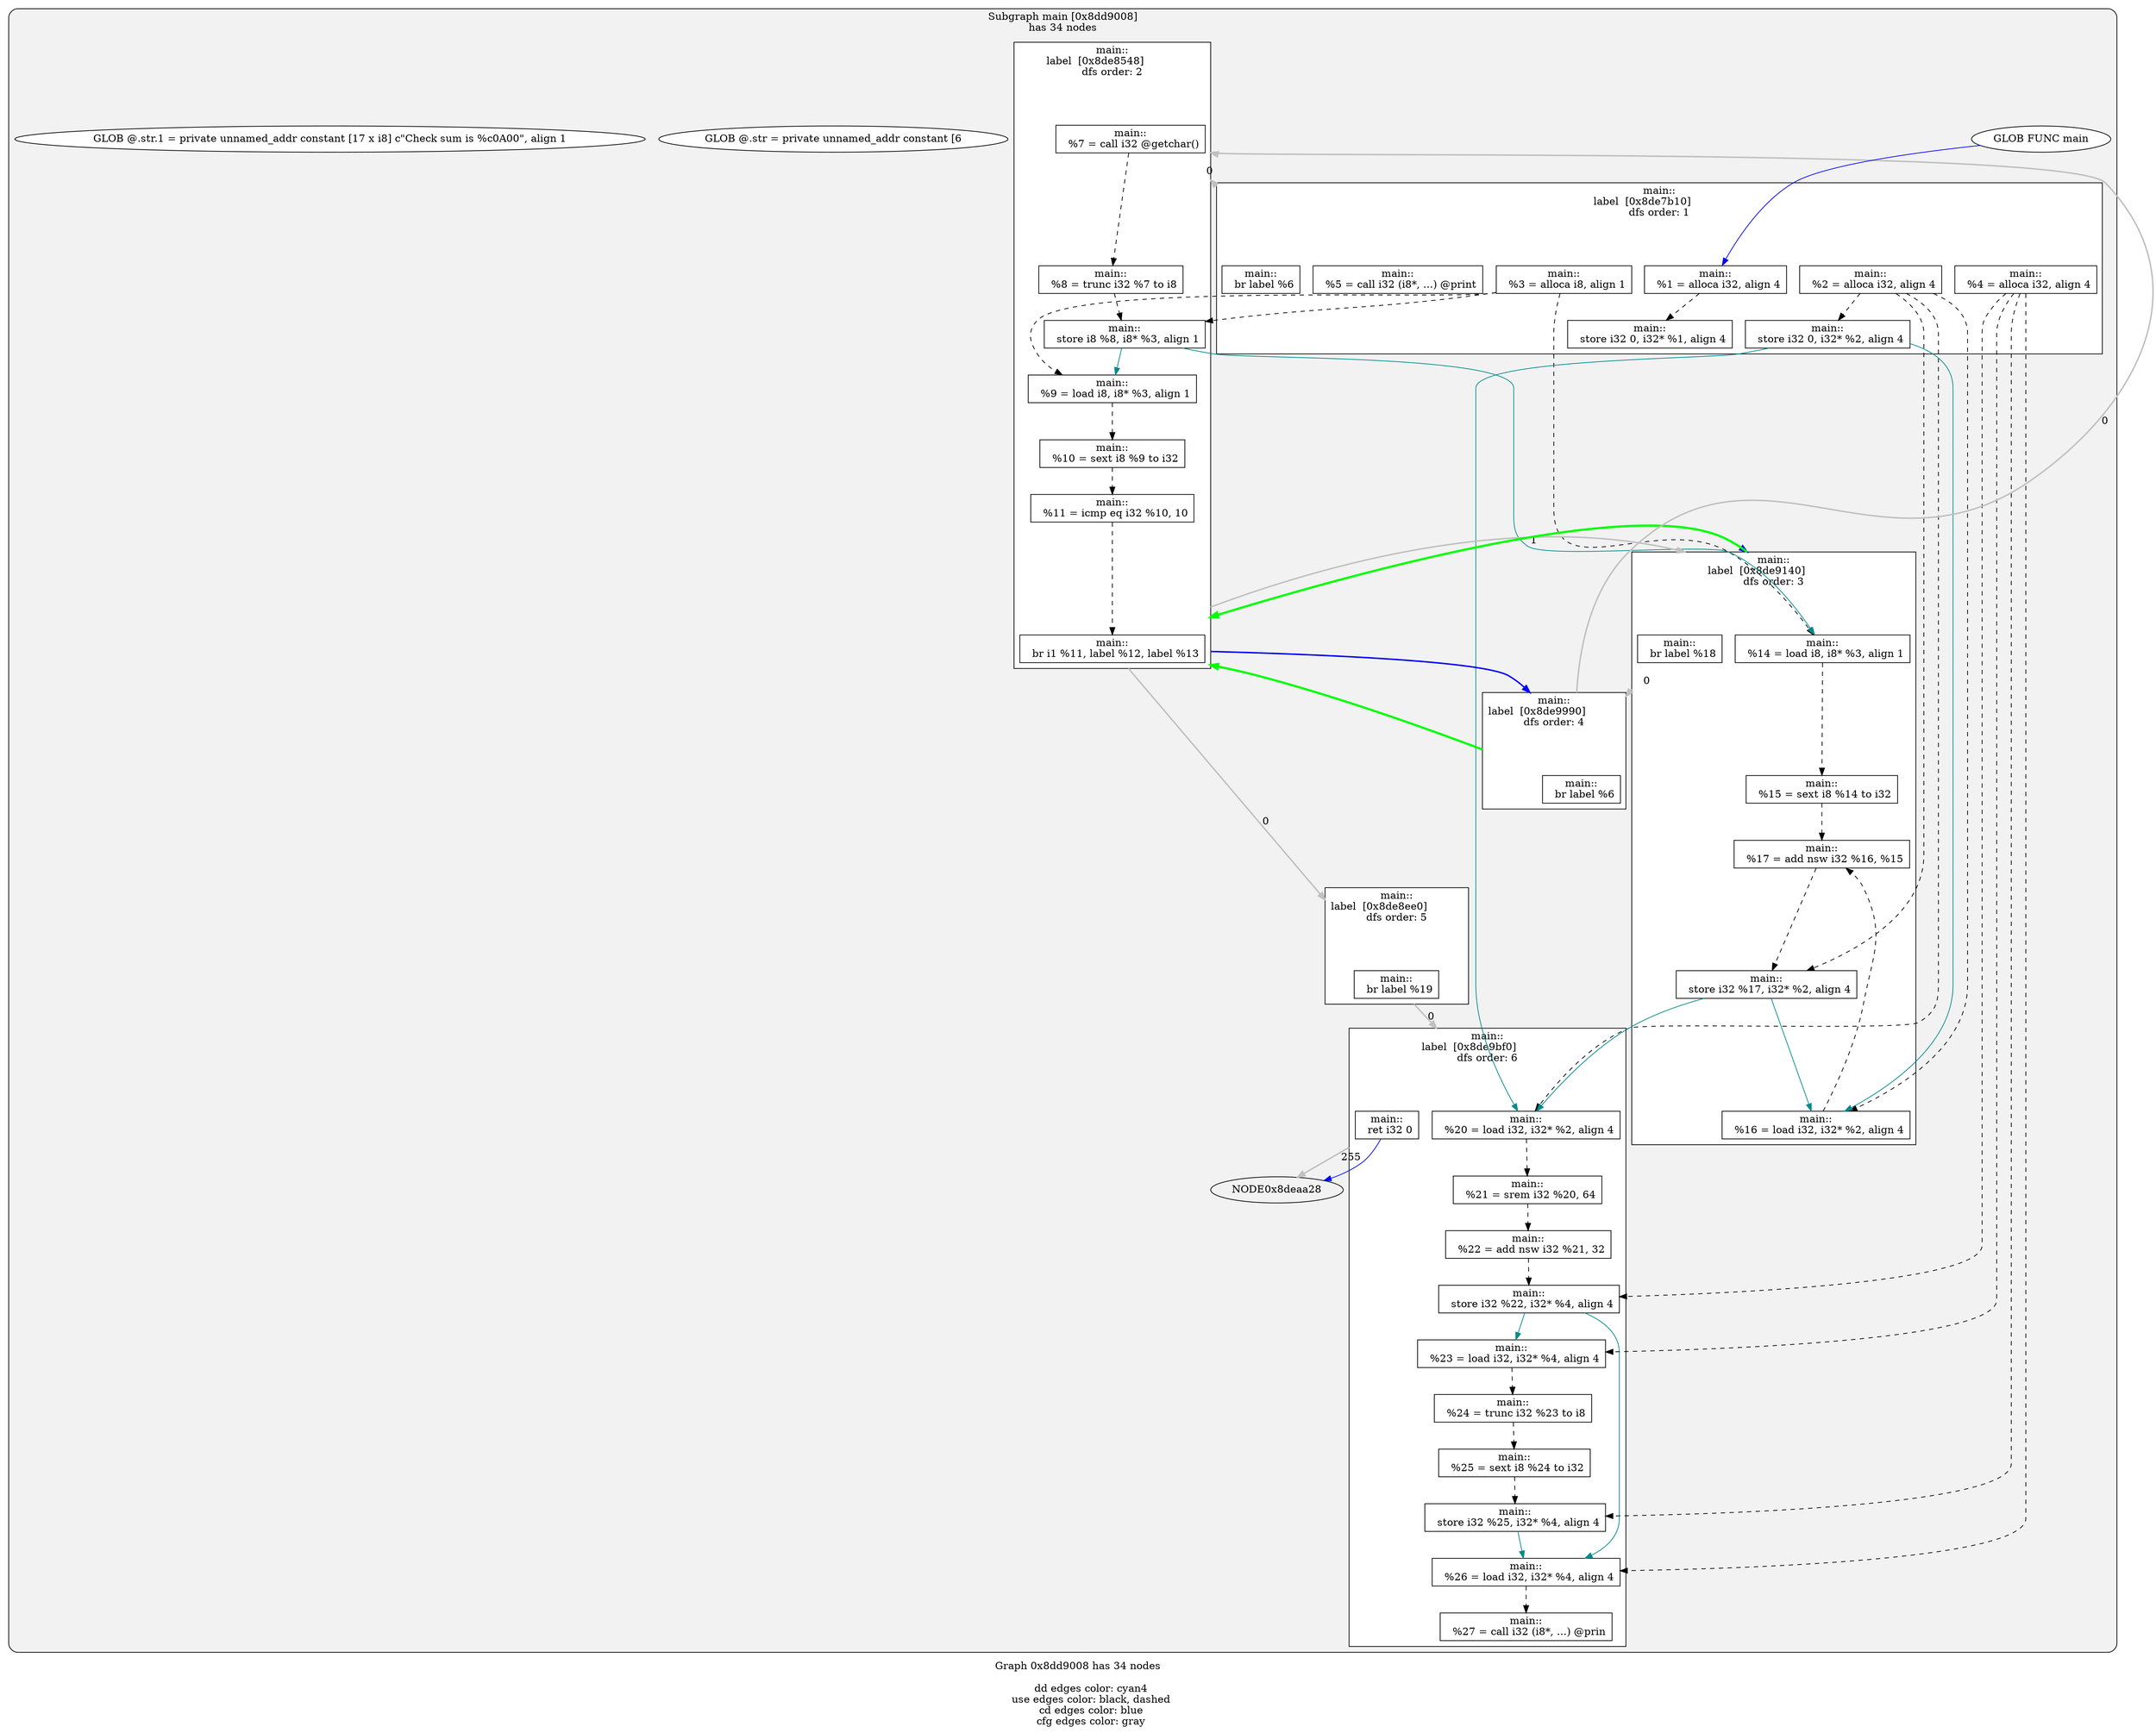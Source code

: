 digraph "DependenceGraph" {
	compound=true label="Graph 0x8dd9008 has 34 nodes\n
	dd edges color: cyan4
	use edges color: black, dashed
	cd edges color: blue
	cfg edges color: gray"

	/* subgraph 0x8dd9008 nodes */
	subgraph cluster_0x8dd9008 {
		style="filled, rounded" fillcolor=gray95
		label="Subgraph main [0x8dd9008]\nhas 34 nodes
"
		/* Basic Block main::
label  [0x8de9bf0] */
		subgraph cluster_bb_0x8de9bf0 {
			style=filled fillcolor=white
			label="main::
label  [0x8de9bf0]		\ndfs order: 6"
			NODE0x8de9d00 [shape=rect label="0x8de04b4"]
			NODE0x8de9e30 [shape=rect label="0x8de04f8"]
			NODE0x8de9f60 [shape=rect label="0x8de0538"]
			NODE0x8dea090 [shape=rect label="0x8de0578"]
			NODE0x8dea1c0 [shape=rect label="0x8de05ac"]
			NODE0x8dea2f0 [shape=rect label="0x8de0154"]
			NODE0x8dea420 [shape=rect label="0x8de0184"]
			NODE0x8dea550 [shape=rect label="0x8ddff90"]
			NODE0x8dea680 [shape=rect label="0x8ddffc4"]
			NODE0x8dea7b0 [shape=rect label="0x8de05fc"]
			NODE0x8dea8f8 [shape=rect label="0x8de0634"]
		} /* cluster_bb_0x8de9bf0 */

		/* Basic Block main::
label  [0x8de7b10] */
		subgraph cluster_bb_0x8de7b10 {
			style=filled fillcolor=white
			label="main::
label  [0x8de7b10]		\ndfs order: 1"
			NODE0x8de7c20 [shape=rect label="0x8ddf7f4"]
			NODE0x8de7d20 [shape=rect label="0x8ddf82c"]
			NODE0x8de7e20 [shape=rect label="0x8de000c"]
			NODE0x8de7f20 [shape=rect label="0x8ddbbec"]
			NODE0x8de8050 [shape=rect label="0x8ddf870"]
			NODE0x8de8180 [shape=rect label="0x8ddf8b0"]
			NODE0x8de82b0 [shape=rect label="0x8ddf8f0"]
			NODE0x8de83f8 [shape=rect label="0x8ddb174"]
		} /* cluster_bb_0x8de7b10 */

		/* Basic Block main::
label  [0x8de8548] */
		subgraph cluster_bb_0x8de8548 {
			style=filled fillcolor=white
			label="main::
label  [0x8de8548]		\ndfs order: 2"
			NODE0x8de8658 [shape=rect label="0x8ddf92c"]
			NODE0x8de87a0 [shape=rect label="0x8ddf964"]
			NODE0x8de88d0 [shape=rect label="0x8de01e0"]
			NODE0x8de8a00 [shape=rect label="0x8de0214"]
			NODE0x8de8b30 [shape=rect label="0x8de024c"]
			NODE0x8de8c60 [shape=rect label="0x8de0288"]
			NODE0x8de8d90 [shape=rect label="0x8de02d4"]
		} /* cluster_bb_0x8de8548 */

		/* Basic Block main::
label  [0x8de8ee0] */
		subgraph cluster_bb_0x8de8ee0 {
			style=filled fillcolor=white
			label="main::
label  [0x8de8ee0]		\ndfs order: 5"
			NODE0x8de8ff0 [shape=rect label="0x8de0304"]
		} /* cluster_bb_0x8de8ee0 */

		/* Basic Block main::
label  [0x8de9140] */
		subgraph cluster_bb_0x8de9140 {
			style=filled fillcolor=white
			label="main::
label  [0x8de9140]		\ndfs order: 3"
			NODE0x8de9250 [shape=rect label="0x8de0334"]
			NODE0x8de9380 [shape=rect label="0x8de036c"]
			NODE0x8de94b0 [shape=rect label="0x8de039c"]
			NODE0x8de95e0 [shape=rect label="0x8de03e0"]
			NODE0x8de9710 [shape=rect label="0x8de0420"]
			NODE0x8de9840 [shape=rect label="0x8de0454"]
		} /* cluster_bb_0x8de9140 */

		/* Basic Block main::
label  [0x8de9990] */
		subgraph cluster_bb_0x8de9990 {
			style=filled fillcolor=white
			label="main::
label  [0x8de9990]		\ndfs order: 4"
			NODE0x8de9aa0 [shape=rect label="0x8de0484"]
		} /* cluster_bb_0x8de9990 */

	NODE0x8dea8f8 -> NODE0x8deaa28 [penwidth=2 label="255"  ltail=cluster_bb_0x8de9bf0  lhead=cluster_bb_0x8deab28  color="gray"]
	NODE0x8de83f8 -> NODE0x8de8658 [penwidth=2 label="0"  ltail=cluster_bb_0x8de7b10  lhead=cluster_bb_0x8de8548  color="gray"]
	NODE0x8de8d90 -> NODE0x8de8ff0 [penwidth=2 label="0"  ltail=cluster_bb_0x8de8548  lhead=cluster_bb_0x8de8ee0  color="gray"]
	NODE0x8de8d90 -> NODE0x8de9250 [penwidth=2 label="1"  ltail=cluster_bb_0x8de8548  lhead=cluster_bb_0x8de9140  color="gray"]
	NODE0x8de8d90 -> NODE0x8de9250 [penwidth=2 color=blue  ltail=cluster_bb_0x8de8548  lhead=cluster_bb_0x8de9140]
	NODE0x8de8d90 -> NODE0x8de9aa0 [penwidth=2 color=blue  ltail=cluster_bb_0x8de8548  lhead=cluster_bb_0x8de9990]
	NODE0x8de8ff0 -> NODE0x8de9d00 [penwidth=2 label="0"  ltail=cluster_bb_0x8de8ee0  lhead=cluster_bb_0x8de9bf0  color="gray"]
	NODE0x8de9840 -> NODE0x8de9aa0 [penwidth=2 label="0"  ltail=cluster_bb_0x8de9140  lhead=cluster_bb_0x8de9990  color="gray"]
	/* post-dominance frontiers */
NODE0x8de9250 -> NODE0x8de8d90 [penwidth=3 color=green  ltail=cluster_bb_0x8de9140  lhead=cluster_bb_0x8de8548 constraint=false]
	NODE0x8de9aa0 -> NODE0x8de8658 [penwidth=2 label="0"  ltail=cluster_bb_0x8de9990  lhead=cluster_bb_0x8de8548  color="gray"]
	/* post-dominance frontiers */
NODE0x8de9aa0 -> NODE0x8de8d90 [penwidth=3 color=green  ltail=cluster_bb_0x8de9990  lhead=cluster_bb_0x8de8548 constraint=false]
		NODE0x8de83f8 [label="main::
  br label %6" style=filled fillcolor=white]
		/* -- node 0x8ddb174
		 * ------------------------------------------- */
		/* DD edges */
		/* USE edges */
		/* CD edges */
		/* ID edges */
		NODE0x8de7f20 [label="main::
  %4 = alloca i32, align 4" style=filled fillcolor=white]
		/* -- node 0x8ddbbec
		 * ------------------------------------------- */
		/* DD edges */
		/* USE edges */
		NODE0x8de7f20 -> NODE0x8dea090 [color="black" rank=max style="dashed"]
		NODE0x8de7f20 -> NODE0x8dea1c0 [color="black" rank=max style="dashed"]
		NODE0x8de7f20 -> NODE0x8dea550 [color="black" rank=max style="dashed"]
		NODE0x8de7f20 -> NODE0x8dea680 [color="black" rank=max style="dashed"]
		/* CD edges */
		/* ID edges */
		NODE0x8de7c20 [label="main::
  %1 = alloca i32, align 4" style=filled fillcolor=white]
		/* -- node 0x8ddf7f4
		 * ------------------------------------------- */
		/* DD edges */
		/* USE edges */
		NODE0x8de7c20 -> NODE0x8de8050 [color="black" rank=max style="dashed"]
		/* CD edges */
		/* ID edges */
		NODE0x8de7d20 [label="main::
  %2 = alloca i32, align 4" style=filled fillcolor=white]
		/* -- node 0x8ddf82c
		 * ------------------------------------------- */
		/* DD edges */
		/* USE edges */
		NODE0x8de7d20 -> NODE0x8de8180 [color="black" rank=max style="dashed"]
		NODE0x8de7d20 -> NODE0x8de94b0 [color="black" rank=max style="dashed"]
		NODE0x8de7d20 -> NODE0x8de9710 [color="black" rank=max style="dashed"]
		NODE0x8de7d20 -> NODE0x8de9d00 [color="black" rank=max style="dashed"]
		/* CD edges */
		/* ID edges */
		NODE0x8de8050 [label="main::
  store i32 0, i32* %1, align 4" style=filled fillcolor=white]
		/* -- node 0x8ddf870
		 * ------------------------------------------- */
		/* DD edges */
		/* USE edges */
		/* CD edges */
		/* ID edges */
		NODE0x8de8180 [label="main::
  store i32 0, i32* %2, align 4" style=filled fillcolor=white]
		/* -- node 0x8ddf8b0
		 * ------------------------------------------- */
		/* DD edges */
		NODE0x8de8180 -> NODE0x8de94b0 [color="cyan4" rank=max]
		NODE0x8de8180 -> NODE0x8de9d00 [color="cyan4" rank=max]
		/* USE edges */
		/* CD edges */
		/* ID edges */
		NODE0x8de82b0 [label="main::
  %5 = call i32 (i8*, ...) @print" style=filled fillcolor=white]
		/* -- node 0x8ddf8f0
		 * ------------------------------------------- */
		/* DD edges */
		/* USE edges */
		/* CD edges */
		/* ID edges */
		NODE0x8de8658 [label="main::
  %7 = call i32 @getchar()" style=filled fillcolor=white]
		/* -- node 0x8ddf92c
		 * ------------------------------------------- */
		/* DD edges */
		/* USE edges */
		NODE0x8de8658 -> NODE0x8de87a0 [color="black" rank=max style="dashed"]
		/* CD edges */
		/* ID edges */
		NODE0x8de87a0 [label="main::
  %8 = trunc i32 %7 to i8" style=filled fillcolor=white]
		/* -- node 0x8ddf964
		 * ------------------------------------------- */
		/* DD edges */
		/* USE edges */
		NODE0x8de87a0 -> NODE0x8de88d0 [color="black" rank=max style="dashed"]
		/* CD edges */
		/* ID edges */
		NODE0x8dea550 [label="main::
  store i32 %25, i32* %4, align 4" style=filled fillcolor=white]
		/* -- node 0x8ddff90
		 * ------------------------------------------- */
		/* DD edges */
		NODE0x8dea550 -> NODE0x8dea680 [color="cyan4" rank=max]
		/* USE edges */
		/* CD edges */
		/* ID edges */
		NODE0x8dea680 [label="main::
  %26 = load i32, i32* %4, align 4" style=filled fillcolor=white]
		/* -- node 0x8ddffc4
		 * ------------------------------------------- */
		/* DD edges */
		/* USE edges */
		NODE0x8dea680 -> NODE0x8dea7b0 [color="black" rank=max style="dashed"]
		/* CD edges */
		/* ID edges */
		NODE0x8de7e20 [label="main::
  %3 = alloca i8, align 1" style=filled fillcolor=white]
		/* -- node 0x8de000c
		 * ------------------------------------------- */
		/* DD edges */
		/* USE edges */
		NODE0x8de7e20 -> NODE0x8de88d0 [color="black" rank=max style="dashed"]
		NODE0x8de7e20 -> NODE0x8de8a00 [color="black" rank=max style="dashed"]
		NODE0x8de7e20 -> NODE0x8de9250 [color="black" rank=max style="dashed"]
		/* CD edges */
		/* ID edges */
		NODE0x8dea2f0 [label="main::
  %24 = trunc i32 %23 to i8" style=filled fillcolor=white]
		/* -- node 0x8de0154
		 * ------------------------------------------- */
		/* DD edges */
		/* USE edges */
		NODE0x8dea2f0 -> NODE0x8dea420 [color="black" rank=max style="dashed"]
		/* CD edges */
		/* ID edges */
		NODE0x8dea420 [label="main::
  %25 = sext i8 %24 to i32" style=filled fillcolor=white]
		/* -- node 0x8de0184
		 * ------------------------------------------- */
		/* DD edges */
		/* USE edges */
		NODE0x8dea420 -> NODE0x8dea550 [color="black" rank=max style="dashed"]
		/* CD edges */
		/* ID edges */
		NODE0x8de88d0 [label="main::
  store i8 %8, i8* %3, align 1" style=filled fillcolor=white]
		/* -- node 0x8de01e0
		 * ------------------------------------------- */
		/* DD edges */
		NODE0x8de88d0 -> NODE0x8de8a00 [color="cyan4" rank=max]
		NODE0x8de88d0 -> NODE0x8de9250 [color="cyan4" rank=max]
		/* USE edges */
		/* CD edges */
		/* ID edges */
		NODE0x8de8a00 [label="main::
  %9 = load i8, i8* %3, align 1" style=filled fillcolor=white]
		/* -- node 0x8de0214
		 * ------------------------------------------- */
		/* DD edges */
		/* USE edges */
		NODE0x8de8a00 -> NODE0x8de8b30 [color="black" rank=max style="dashed"]
		/* CD edges */
		/* ID edges */
		NODE0x8de8b30 [label="main::
  %10 = sext i8 %9 to i32" style=filled fillcolor=white]
		/* -- node 0x8de024c
		 * ------------------------------------------- */
		/* DD edges */
		/* USE edges */
		NODE0x8de8b30 -> NODE0x8de8c60 [color="black" rank=max style="dashed"]
		/* CD edges */
		/* ID edges */
		NODE0x8de8c60 [label="main::
  %11 = icmp eq i32 %10, 10" style=filled fillcolor=white]
		/* -- node 0x8de0288
		 * ------------------------------------------- */
		/* DD edges */
		/* USE edges */
		NODE0x8de8c60 -> NODE0x8de8d90 [color="black" rank=max style="dashed"]
		/* CD edges */
		/* ID edges */
		NODE0x8de8d90 [label="main::
  br i1 %11, label %12, label %13" style=filled fillcolor=white]
		/* -- node 0x8de02d4
		 * ------------------------------------------- */
		/* DD edges */
		/* USE edges */
		/* CD edges */
		/* ID edges */
		NODE0x8de8ff0 [label="main::
  br label %19" style=filled fillcolor=white]
		/* -- node 0x8de0304
		 * ------------------------------------------- */
		/* DD edges */
		/* USE edges */
		/* CD edges */
		/* ID edges */
		NODE0x8de9250 [label="main::
  %14 = load i8, i8* %3, align 1" style=filled fillcolor=white]
		/* -- node 0x8de0334
		 * ------------------------------------------- */
		/* DD edges */
		/* USE edges */
		NODE0x8de9250 -> NODE0x8de9380 [color="black" rank=max style="dashed"]
		/* CD edges */
		/* ID edges */
		NODE0x8de9380 [label="main::
  %15 = sext i8 %14 to i32" style=filled fillcolor=white]
		/* -- node 0x8de036c
		 * ------------------------------------------- */
		/* DD edges */
		/* USE edges */
		NODE0x8de9380 -> NODE0x8de95e0 [color="black" rank=max style="dashed"]
		/* CD edges */
		/* ID edges */
		NODE0x8de94b0 [label="main::
  %16 = load i32, i32* %2, align 4" style=filled fillcolor=white]
		/* -- node 0x8de039c
		 * ------------------------------------------- */
		/* DD edges */
		/* USE edges */
		NODE0x8de94b0 -> NODE0x8de95e0 [color="black" rank=max style="dashed"]
		/* CD edges */
		/* ID edges */
		NODE0x8de95e0 [label="main::
  %17 = add nsw i32 %16, %15" style=filled fillcolor=white]
		/* -- node 0x8de03e0
		 * ------------------------------------------- */
		/* DD edges */
		/* USE edges */
		NODE0x8de95e0 -> NODE0x8de9710 [color="black" rank=max style="dashed"]
		/* CD edges */
		/* ID edges */
		NODE0x8de9710 [label="main::
  store i32 %17, i32* %2, align 4" style=filled fillcolor=white]
		/* -- node 0x8de0420
		 * ------------------------------------------- */
		/* DD edges */
		NODE0x8de9710 -> NODE0x8de94b0 [color="cyan4" rank=max]
		NODE0x8de9710 -> NODE0x8de9d00 [color="cyan4" rank=max]
		/* USE edges */
		/* CD edges */
		/* ID edges */
		NODE0x8de9840 [label="main::
  br label %18" style=filled fillcolor=white]
		/* -- node 0x8de0454
		 * ------------------------------------------- */
		/* DD edges */
		/* USE edges */
		/* CD edges */
		/* ID edges */
		NODE0x8de9aa0 [label="main::
  br label %6" style=filled fillcolor=white]
		/* -- node 0x8de0484
		 * ------------------------------------------- */
		/* DD edges */
		/* USE edges */
		/* CD edges */
		/* ID edges */
		NODE0x8de9d00 [label="main::
  %20 = load i32, i32* %2, align 4" style=filled fillcolor=white]
		/* -- node 0x8de04b4
		 * ------------------------------------------- */
		/* DD edges */
		/* USE edges */
		NODE0x8de9d00 -> NODE0x8de9e30 [color="black" rank=max style="dashed"]
		/* CD edges */
		/* ID edges */
		NODE0x8de9e30 [label="main::
  %21 = srem i32 %20, 64" style=filled fillcolor=white]
		/* -- node 0x8de04f8
		 * ------------------------------------------- */
		/* DD edges */
		/* USE edges */
		NODE0x8de9e30 -> NODE0x8de9f60 [color="black" rank=max style="dashed"]
		/* CD edges */
		/* ID edges */
		NODE0x8de9f60 [label="main::
  %22 = add nsw i32 %21, 32" style=filled fillcolor=white]
		/* -- node 0x8de0538
		 * ------------------------------------------- */
		/* DD edges */
		/* USE edges */
		NODE0x8de9f60 -> NODE0x8dea090 [color="black" rank=max style="dashed"]
		/* CD edges */
		/* ID edges */
		NODE0x8dea090 [label="main::
  store i32 %22, i32* %4, align 4" style=filled fillcolor=white]
		/* -- node 0x8de0578
		 * ------------------------------------------- */
		/* DD edges */
		NODE0x8dea090 -> NODE0x8dea1c0 [color="cyan4" rank=max]
		NODE0x8dea090 -> NODE0x8dea680 [color="cyan4" rank=max]
		/* USE edges */
		/* CD edges */
		/* ID edges */
		NODE0x8dea1c0 [label="main::
  %23 = load i32, i32* %4, align 4" style=filled fillcolor=white]
		/* -- node 0x8de05ac
		 * ------------------------------------------- */
		/* DD edges */
		/* USE edges */
		NODE0x8dea1c0 -> NODE0x8dea2f0 [color="black" rank=max style="dashed"]
		/* CD edges */
		/* ID edges */
		NODE0x8dea7b0 [label="main::
  %27 = call i32 (i8*, ...) @prin" style=filled fillcolor=white]
		/* -- node 0x8de05fc
		 * ------------------------------------------- */
		/* DD edges */
		/* USE edges */
		/* CD edges */
		/* ID edges */
		NODE0x8dea8f8 [label="main::
  ret i32 0" style=filled fillcolor=white]
		/* -- node 0x8de0634
		 * ------------------------------------------- */
		/* DD edges */
		/* USE edges */
		/* CD edges */
		NODE0x8dea8f8 -> NODE0x8deaa28 [color="blue"]
		/* ID edges */
		NODE0x8de7a10 [label="GLOB FUNC main" style=filled fillcolor=white]
		/* -- node 0x8ddba54
		 * ------------------------------------------- */
		/* DD edges */
		/* USE edges */
		/* CD edges */
		NODE0x8de7a10 -> NODE0x8de7c20 [color="blue"]
		/* ID edges */
		NODE0x8de7810 [label="GLOB @.str = private unnamed_addr constant [6" style=filled fillcolor=white]
		/* -- node 0x8ddbb04
		 * ------------------------------------------- */
		/* DD edges */
		/* USE edges */
		/* CD edges */
		/* ID edges */
		NODE0x8de7910 [label="GLOB @.str.1 = private unnamed_addr constant [17 x i8] c\"Check sum is %c\0A\00\", align 1" style=filled fillcolor=white]
		/* -- node 0x8ddbf84
		 * ------------------------------------------- */
		/* DD edges */
		/* USE edges */
		/* CD edges */
		/* ID edges */
	}
}
